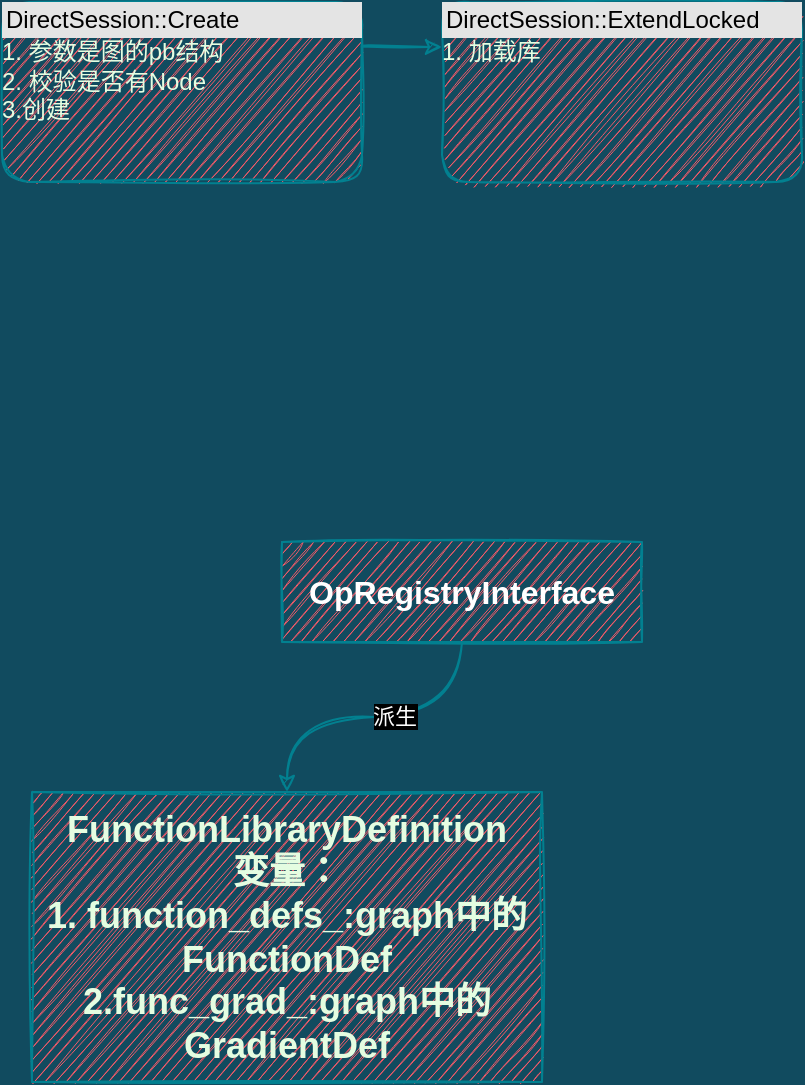 <mxfile version="14.6.13" type="github">
  <diagram id="PrGpzekshYqfDAG1nMo7" name="Page-1">
    <mxGraphModel dx="786" dy="1129" grid="1" gridSize="10" guides="1" tooltips="1" connect="1" arrows="1" fold="1" page="1" pageScale="1" pageWidth="827" pageHeight="1169" background="#114B5F" math="0" shadow="0">
      <root>
        <mxCell id="0" />
        <mxCell id="1" parent="0" />
        <mxCell id="Kz_EInqMz3-rkb2AI1Af-4" style="edgeStyle=orthogonalEdgeStyle;curved=1;rounded=1;sketch=1;orthogonalLoop=1;jettySize=auto;html=1;exitX=1;exitY=0.25;exitDx=0;exitDy=0;entryX=0;entryY=0.25;entryDx=0;entryDy=0;fontColor=#E4FDE1;strokeColor=#028090;fillColor=#F45B69;" edge="1" parent="1" source="Kz_EInqMz3-rkb2AI1Af-2" target="Kz_EInqMz3-rkb2AI1Af-5">
          <mxGeometry relative="1" as="geometry">
            <mxPoint x="288.02" y="139" as="targetPoint" />
          </mxGeometry>
        </mxCell>
        <mxCell id="Kz_EInqMz3-rkb2AI1Af-2" value="&lt;div style=&quot;box-sizing: border-box ; width: 100% ; background: #e4e4e4 ; padding: 2px&quot;&gt;&lt;font color=&quot;#000000&quot;&gt;DirectSession::Create&lt;/font&gt;&lt;/div&gt;1. 参数是图的pb结构&lt;br&gt;2. 校验是否有Node&lt;br&gt;3.创建" style="verticalAlign=top;align=left;overflow=fill;html=1;rounded=1;sketch=1;fontColor=#E4FDE1;strokeColor=#028090;fillColor=#F45B69;" vertex="1" parent="1">
          <mxGeometry x="60" y="130" width="180" height="90" as="geometry" />
        </mxCell>
        <mxCell id="Kz_EInqMz3-rkb2AI1Af-5" value="&lt;div style=&quot;box-sizing: border-box ; width: 100% ; background: #e4e4e4 ; padding: 2px&quot;&gt;&lt;font color=&quot;#000000&quot;&gt;DirectSession::ExtendLocked&lt;/font&gt;&lt;br&gt;&lt;/div&gt;1. 加载库" style="verticalAlign=top;align=left;overflow=fill;html=1;rounded=1;sketch=1;fontColor=#E4FDE1;strokeColor=#028090;fillColor=#F45B69;" vertex="1" parent="1">
          <mxGeometry x="280" y="130" width="180" height="90" as="geometry" />
        </mxCell>
        <mxCell id="Kz_EInqMz3-rkb2AI1Af-6" value="&lt;b&gt;&lt;font style=&quot;font-size: 18px&quot;&gt;FunctionLibraryDefinition&lt;br&gt;变量：&lt;br&gt;1. function_defs_:graph中的FunctionDef&lt;br&gt;&lt;/font&gt;&lt;/b&gt;&lt;font&gt;&lt;span style=&quot;font-size: 18px&quot;&gt;&lt;b&gt;2.func_grad_:graph中的GradientDef&lt;/b&gt;&lt;/span&gt;&lt;br&gt;&lt;/font&gt;" style="rounded=0;whiteSpace=wrap;html=1;sketch=1;fontColor=#E4FDE1;strokeColor=#028090;fillColor=#F45B69;" vertex="1" parent="1">
          <mxGeometry x="75" y="525" width="255" height="145" as="geometry" />
        </mxCell>
        <mxCell id="Kz_EInqMz3-rkb2AI1Af-8" style="edgeStyle=orthogonalEdgeStyle;curved=1;rounded=1;sketch=1;orthogonalLoop=1;jettySize=auto;html=1;exitX=0.5;exitY=1;exitDx=0;exitDy=0;fontColor=#E4FDE1;strokeColor=#028090;fillColor=#F45B69;" edge="1" parent="1" source="Kz_EInqMz3-rkb2AI1Af-7" target="Kz_EInqMz3-rkb2AI1Af-6">
          <mxGeometry relative="1" as="geometry" />
        </mxCell>
        <mxCell id="Kz_EInqMz3-rkb2AI1Af-9" value="&lt;font color=&quot;#ffffff&quot;&gt;派生&lt;/font&gt;" style="edgeLabel;html=1;align=center;verticalAlign=middle;resizable=0;points=[];fontColor=#E4FDE1;labelBackgroundColor=#000000;" vertex="1" connectable="0" parent="Kz_EInqMz3-rkb2AI1Af-8">
          <mxGeometry x="-0.114" y="-1" relative="1" as="geometry">
            <mxPoint as="offset" />
          </mxGeometry>
        </mxCell>
        <mxCell id="Kz_EInqMz3-rkb2AI1Af-7" value="&lt;font color=&quot;#ffffff&quot; size=&quot;1&quot;&gt;&lt;b style=&quot;font-size: 16px&quot;&gt;OpRegistryInterface&lt;/b&gt;&lt;/font&gt;" style="rounded=0;whiteSpace=wrap;html=1;sketch=1;fontColor=#E4FDE1;strokeColor=#028090;fillColor=#F45B69;" vertex="1" parent="1">
          <mxGeometry x="200" y="400" width="180" height="50" as="geometry" />
        </mxCell>
      </root>
    </mxGraphModel>
  </diagram>
</mxfile>
